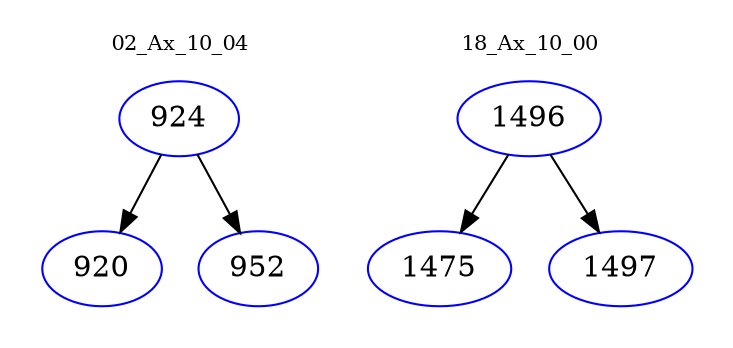 digraph{
subgraph cluster_0 {
color = white
label = "02_Ax_10_04";
fontsize=10;
T0_924 [label="924", color="blue"]
T0_924 -> T0_920 [color="black"]
T0_920 [label="920", color="blue"]
T0_924 -> T0_952 [color="black"]
T0_952 [label="952", color="blue"]
}
subgraph cluster_1 {
color = white
label = "18_Ax_10_00";
fontsize=10;
T1_1496 [label="1496", color="blue"]
T1_1496 -> T1_1475 [color="black"]
T1_1475 [label="1475", color="blue"]
T1_1496 -> T1_1497 [color="black"]
T1_1497 [label="1497", color="blue"]
}
}
